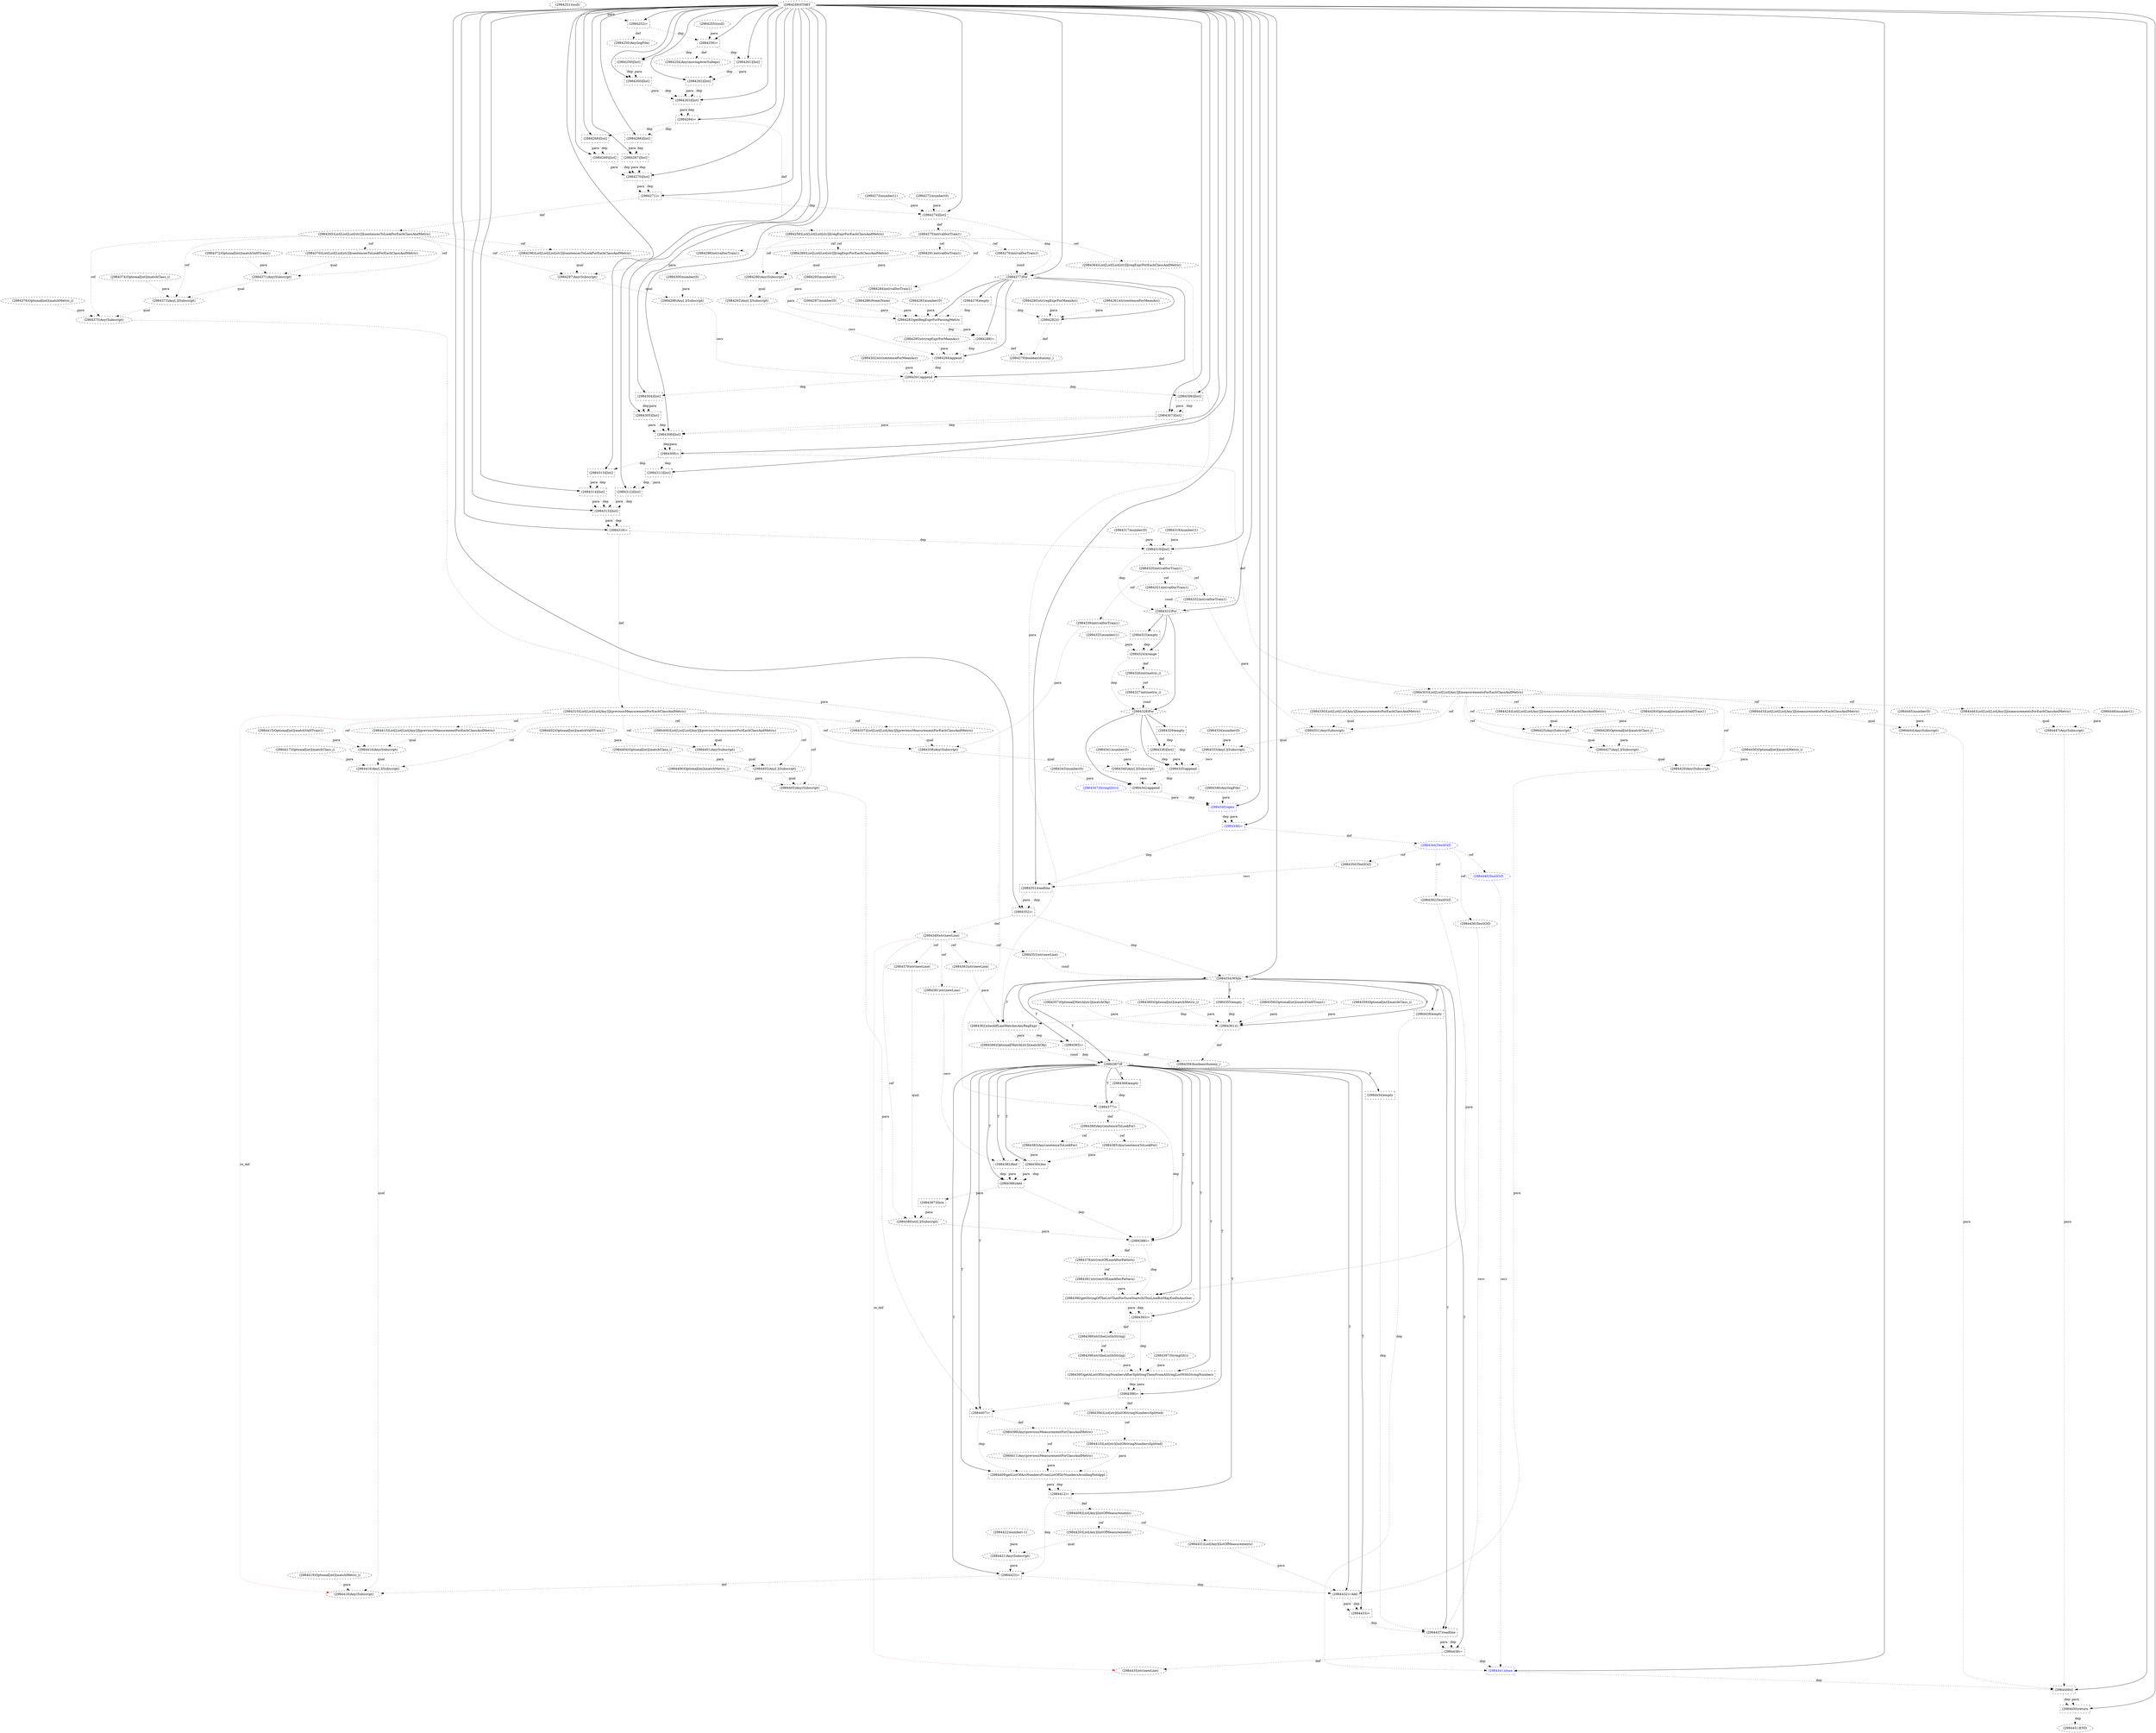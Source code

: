 digraph G {
1 [label="(2984291)int(val0orTrain1)" shape=ellipse style=dashed]
2 [label="(2984301)append" shape=box style=dashed]
3 [label="(2984414)Any(Subscript)" shape=ellipse style=dashed]
4 [label="(2984272)number(0)" shape=ellipse style=dashed]
5 [label="(2984261)[list]" shape=box style=dashed]
6 [label="(2984285)number(0)" shape=ellipse style=dashed]
7 [label="(2984430)Optional[int](matchMetric_i)" shape=ellipse style=dashed]
8 [label="(2984417)Optional[int](matchClass_i)" shape=ellipse style=dashed]
9 [label="(2984364)List[List[List[str]]](regExprForEachClassAndMetric)" shape=ellipse style=dashed]
10 [label="(2984422)number(-1)" shape=ellipse style=dashed]
11 [label="(2984411)Any(previousMeasurementForClassAndMetric)" shape=ellipse style=dashed]
12 [label="(2984335)append" shape=box style=dashed]
13 [label="(2984402)Optional[int](matchVal0Train1)" shape=ellipse style=dashed]
14 [label="(2984277)For" shape=diamond style=dashed]
15 [label="(2984297)Any(Subscript)" shape=ellipse style=dashed]
16 [label="(2984322)For" shape=diamond style=dashed]
17 [label="(2984390)getStringOfTheListThatForSureStartsInThisLineButMayEndInAnother" shape=box style=dashed]
18 [label="(2984352)=" shape=box style=dashed]
19 [label="(2984444)Any(Subscript)" shape=ellipse style=dashed]
20 [label="(2984398)=" shape=box style=dashed]
21 [label="(2984289)List[List[List[str]]](regExprForEachClassAndMetric)" shape=ellipse style=dashed]
22 [label="(2984299)Any[.](Subscript)" shape=ellipse style=dashed]
23 [label="(2984312)[list]" shape=box style=dashed]
24 [label="(2984345)open" shape=box style=dashed color=blue fontcolor=blue]
25 [label="(2984263)[list]" shape=box style=dashed]
26 [label="(2984384)len" shape=box style=dashed]
27 [label="(2984400)List[List[List[Any]]](previousMeasurementForEachClassAndMetric)" shape=ellipse style=dashed]
28 [label="(2984251)(null)" shape=ellipse style=dashed]
29 [label="(2984270)[list]" shape=box style=dashed]
30 [label="(2984256)=" shape=box style=dashed]
31 [label="(2984386)Add" shape=box style=dashed]
32 [label="(2984399)Any(previousMeasurementForClassAndMetric)" shape=ellipse style=dashed]
33 [label="(2984309)=" shape=box style=dashed]
34 [label="(2984328)For" shape=diamond style=dashed]
35 [label="(2984379)str(newLine)" shape=ellipse style=dashed]
36 [label="(2984349)str(newLine)" shape=ellipse style=dashed]
37 [label="(2984375)Any(Subscript)" shape=ellipse style=dashed]
38 [label="(2984274)[list]" shape=box style=dashed]
39 [label="(2984372)Optional[int](matchVal0Train1)" shape=ellipse style=dashed]
40 [label="(2984397)String(lit())" shape=ellipse style=dashed]
41 [label="(2984371)Any(Subscript)" shape=ellipse style=dashed]
42 [label="(2984427)Any[.](Subscript)" shape=ellipse style=dashed]
43 [label="(2984440)TextIO(f)" shape=ellipse style=dashed color=blue fontcolor=blue]
44 [label="(2984333)Any[.](Subscript)" shape=ellipse style=dashed]
45 [label="(2984343)number(0)" shape=ellipse style=dashed]
46 [label="(2984445)number(0)" shape=ellipse style=dashed]
47 [label="(2984355)empty" shape=box style=dashed]
48 [label="(2984366)Optional[Match[str]](matchObj)" shape=ellipse style=dashed]
49 [label="(2984347)String(lit(r))" shape=ellipse style=dashed color=blue fontcolor=blue]
50 [label="(2984292)Any[.](Subscript)" shape=ellipse style=dashed]
51 [label="(2984376)Optional[int](matchMetric_i)" shape=ellipse style=dashed]
52 [label="(2984300)number(0)" shape=ellipse style=dashed]
53 [label="(2984286)None(None)" shape=ellipse style=dashed]
54 [label="(2984415)Optional[int](matchVal0Train1)" shape=ellipse style=dashed]
55 [label="(2984360)Optional[int](matchMetric_i)" shape=ellipse style=dashed]
56 [label="(2984252)=" shape=box style=dashed]
57 [label="(2984342)append" shape=box style=dashed]
58 [label="(2984325)number(1)" shape=ellipse style=dashed]
59 [label="(2984358)Optional[int](matchVal0Train1)" shape=ellipse style=dashed]
60 [label="(2984315)[list]" shape=box style=dashed]
61 [label="(2984280)str(regExprForMeanAcc)" shape=ellipse style=dashed]
62 [label="(2984336)[list]" shape=box style=dashed]
63 [label="(2984370)List[List[List[str]]](sentencesToLookForEachClassAndMetric)" shape=ellipse style=dashed]
64 [label="(2984389)str(theListInString)" shape=ellipse style=dashed]
65 [label="(2984296)List[List[List[str]]](sentencesToLookForEachClassAndMetric)" shape=ellipse style=dashed]
66 [label="(2984416)Any[.](Subscript)" shape=ellipse style=dashed]
67 [label="(2984308)[list]" shape=box style=dashed]
68 [label="(2984316)=" shape=box style=dashed]
69 [label="(2984392)TextIO(f)" shape=ellipse style=dashed]
70 [label="(2984408)List[Any](listOfMeasurements)" shape=ellipse style=dashed]
71 [label="(2984319)[list]" shape=box style=dashed]
72 [label="(2984258)List[List[List[str]]](regExprForEachClassAndMetric)" shape=ellipse style=dashed]
73 [label="(2984276)int(val0orTrain1)" shape=ellipse style=dashed]
74 [label="(2984365)=" shape=box style=dashed]
75 [label="(2984359)Optional[int](matchClass_i)" shape=ellipse style=dashed]
76 [label="(2984432)=Add" shape=box style=dashed]
77 [label="(2984269)[list]" shape=box style=dashed]
78 [label="(2984281)str(sentenceForMeanAcc)" shape=ellipse style=dashed]
79 [label="(2984310)List[List[List[Any]]](previousMeasurementForEachClassAndMetric)" shape=ellipse style=dashed]
80 [label="(2984361)()" shape=box style=dashed]
81 [label="(2984341)number(0)" shape=ellipse style=dashed]
82 [label="(2984278)empty" shape=box style=dashed]
83 [label="(2984288)=" shape=box style=dashed]
84 [label="(2984373)Any[.](Subscript)" shape=ellipse style=dashed]
85 [label="(2984260)[list]" shape=box style=dashed]
86 [label="(2984367)If" shape=diamond style=dashed]
87 [label="(2984405)Any(Subscript)" shape=ellipse style=dashed]
88 [label="(2984381)str(newLine)" shape=ellipse style=dashed]
89 [label="(2984436)TextIO(f)" shape=ellipse style=dashed]
90 [label="(2984413)List[List[List[Any]]](previousMeasurementForEachClassAndMetric)" shape=ellipse style=dashed]
91 [label="(2984337)List[List[List[Any]]](previousMeasurementForEachClassAndMetric)" shape=ellipse style=dashed]
92 [label="(2984323)empty" shape=box style=dashed]
93 [label="(2984287)number(0)" shape=ellipse style=dashed]
94 [label="(2984326)int(metric_i)" shape=ellipse style=dashed]
95 [label="(2984425)Any(Subscript)" shape=ellipse style=dashed]
96 [label="(2984302)str(sentenceForMeanAcc)" shape=ellipse style=dashed]
97 [label="(2984331)Any(Subscript)" shape=ellipse style=dashed]
98 [label="(2984385)Any(sentenceToLookFor)" shape=ellipse style=dashed]
99 [label="(2984438)=" shape=box style=dashed]
100 [label="(2984250)Any(logFile)" shape=ellipse style=dashed]
101 [label="(2984298)int(val0orTrain1)" shape=ellipse style=dashed]
102 [label="(2984268)[list]" shape=box style=dashed]
103 [label="(2984401)Any(Subscript)" shape=ellipse style=dashed]
104 [label="(2984267)[list]" shape=box style=dashed]
105 [label="(2984428)Optional[int](matchClass_i)" shape=ellipse style=dashed]
106 [label="(2984282)()" shape=box style=dashed]
107 [label="(2984391)str(restOfLineAfterPattern)" shape=ellipse style=dashed]
108 [label="(2984262)[list]" shape=box style=dashed]
109 [label="(2984295)str(regExprForMeanAcc)" shape=ellipse style=dashed]
110 [label="(2984441)close" shape=box style=dashed color=blue fontcolor=blue]
111 [label="(2984348)=" shape=box style=dashed color=blue fontcolor=blue]
112 [label="(2984396)str(theListInString)" shape=ellipse style=dashed]
113 [label="(2984393)=" shape=box style=dashed]
114 [label="(2984304)[list]" shape=box style=dashed]
115 [label="(2984306)[list]" shape=box style=dashed]
116 [label="(2984266)[list]" shape=box style=dashed]
117 [label="(2984275)int(val0orTrain1)" shape=ellipse style=dashed]
118 [label="(2984353)str(newLine)" shape=ellipse style=dashed]
119 [label="(2984377)=" shape=box style=dashed]
120 [label="(2984317)number(0)" shape=ellipse style=dashed]
121 [label="(2984420)List[Any](listOfMeasurements)" shape=ellipse style=dashed]
122 [label="(2984327)int(metric_i)" shape=ellipse style=dashed]
123 [label="(2984426)Optional[int](matchVal0Train1)" shape=ellipse style=dashed]
124 [label="(2984265)List[List[List[str]]](sentencesToLookForEachClassAndMetric)" shape=ellipse style=dashed]
125 [label="(2984314)[list]" shape=box style=dashed]
126 [label="(2984357)Optional[Match[str]](matchObj)" shape=ellipse style=dashed]
127 [label="(2984362)checkIfLineMatchesAnyRegExpr" shape=box style=dashed]
128 [label="(2984421)Any(Subscript)" shape=ellipse style=dashed]
129 [label="(2984271)=" shape=box style=dashed]
130 [label="(2984334)number(0)" shape=ellipse style=dashed]
131 [label="(2984382)find" shape=box style=dashed]
132 [label="(2984383)Any(sentenceToLookFor)" shape=ellipse style=dashed]
133 [label="(2984254)Any(movingAverSubeps)" shape=ellipse style=dashed]
134 [label="(2984404)Optional[int](matchClass_i)" shape=ellipse style=dashed]
135 [label="(2984279)boolean(dummy_)" shape=ellipse style=dashed]
136 [label="(2984394)List[str](listOfstringNumbersSplitted)" shape=ellipse style=dashed]
137 [label="(2984406)Optional[int](matchMetric_i)" shape=ellipse style=dashed]
138 [label="(2984338)Any(Subscript)" shape=ellipse style=dashed]
139 [label="(2984305)[list]" shape=box style=dashed]
140 [label="(2984380)str[.](Subscript)" shape=ellipse style=dashed]
141 [label="(2984264)=" shape=box style=dashed]
142 [label="(2984424)List[List[List[Any]]](measurementsForEachClassAndMetric)" shape=ellipse style=dashed]
143 [label="(2984410)List[str](listOfstringNumbersSplitted)" shape=ellipse style=dashed]
144 [label="(2984447)Any(Subscript)" shape=ellipse style=dashed]
145 [label="(2984356)boolean(dummy_)" shape=ellipse style=dashed]
146 [label="(2984330)List[List[List[Any]]](measurementsForEachClassAndMetric)" shape=ellipse style=dashed]
147 [label="(2984318)number(1)" shape=ellipse style=dashed]
148 [label="(2984374)Optional[int](matchClass_i)" shape=ellipse style=dashed]
149 [label="(2984387)Slice" shape=box style=dashed]
150 [label="(2984434)empty" shape=box style=dashed]
151 [label="(2984293)number(0)" shape=ellipse style=dashed]
152 [label="(2984437)readline" shape=box style=dashed]
153 [label="(2984443)List[List[List[Any]]](measurementsForEachClassAndMetric)" shape=ellipse style=dashed]
154 [label="(2984449)()" shape=box style=dashed]
155 [label="(2984395)getAListOfStringNumbersAfterSplittingThemFromAStringListWithStringNumbers" shape=box style=dashed]
156 [label="(2984313)[list]" shape=box style=dashed]
157 [label="(2984419)Optional[int](matchMetric_i)" shape=ellipse style=dashed]
158 [label="(2984290)Any(Subscript)" shape=ellipse style=dashed]
159 [label="(2984354)While" shape=diamond style=dashed]
160 [label="(2984403)Any[.](Subscript)" shape=ellipse style=dashed]
161 [label="(2984433)=" shape=box style=dashed]
162 [label="(2984435)str(newLine)" shape=ellipse style=dashed]
163 [label="(2984332)int(val0orTrain1)" shape=ellipse style=dashed]
164 [label="(2984339)int(val0orTrain1)" shape=ellipse style=dashed]
165 [label="(2984351)readline" shape=box style=dashed]
166 [label="(2984412)=" shape=box style=dashed]
167 [label="(2984446)List[List[List[Any]]](measurementsForEachClassAndMetric)" shape=ellipse style=dashed]
168 [label="(2984284)int(val0orTrain1)" shape=ellipse style=dashed]
169 [label="(2984448)number(1)" shape=ellipse style=dashed]
170 [label="(2984450)return" shape=box style=dashed]
171 [label="(2984431)List[Any](listOfMeasurements)" shape=ellipse style=dashed]
172 [label="(2984350)TextIO(f)" shape=ellipse style=dashed]
173 [label="(2984346)Any(logFile)" shape=ellipse style=dashed]
174 [label="(2984321)int(val0orTrain1)" shape=ellipse style=dashed]
175 [label="(2984388)=" shape=box style=dashed]
176 [label="(2984423)=" shape=box style=dashed]
177 [label="(2984283)getRegExprForParsingMetric" shape=box style=dashed]
178 [label="(2984303)List[List[List[Any]]](measurementsForEachClassAndMetric)" shape=ellipse style=dashed]
179 [label="(2984273)number(1)" shape=ellipse style=dashed]
180 [label="(2984344)TextIO(f)" shape=ellipse style=dashed color=blue fontcolor=blue]
181 [label="(2984255)(null)" shape=ellipse style=dashed]
182 [label="(2984307)[list]" shape=box style=dashed]
183 [label="(2984259)[list]" shape=box style=dashed]
184 [label="(2984368)empty" shape=box style=dashed]
185 [label="(2984294)append" shape=box style=dashed]
186 [label="(2984324)xrange" shape=box style=dashed]
187 [label="(2984409)getListOfAccNumbersFromListOfStrNumbersAvoidingNotAppl" shape=box style=dashed]
188 [label="(2984329)empty" shape=box style=dashed]
189 [label="(2984451)END" style=dashed]
190 [label="(2984439)empty" shape=box style=dashed]
191 [label="(2984369)Any(sentenceToLookFor)" shape=ellipse style=dashed]
192 [label="(2984418)Any(Subscript)" shape=ellipse style=dashed]
193 [label="(2984340)Any[.](Subscript)" shape=ellipse style=dashed]
194 [label="(2984249)START" style=dashed]
195 [label="(2984311)[list]" shape=box style=dashed]
196 [label="(2984320)int(val0orTrain1)" shape=ellipse style=dashed]
197 [label="(2984378)str(restOfLineAfterPattern)" shape=ellipse style=dashed]
198 [label="(2984363)str(newLine)" shape=ellipse style=dashed]
199 [label="(2984429)Any(Subscript)" shape=ellipse style=dashed]
200 [label="(2984407)=" shape=box style=dashed]
117 -> 1 [label="ref" style=dotted];
14 -> 2 [label="" style=solid];
22 -> 2 [label="recv" style=dotted];
96 -> 2 [label="para" style=dotted];
185 -> 2 [label="dep" style=dotted];
90 -> 3 [label="qual" style=dotted];
54 -> 3 [label="para" style=dotted];
79 -> 3 [label="ref" style=dotted];
194 -> 5 [label="" style=solid];
30 -> 5 [label="dep" style=dotted];
72 -> 9 [label="ref" style=dotted];
32 -> 11 [label="ref" style=dotted];
34 -> 12 [label="" style=solid];
44 -> 12 [label="recv" style=dotted];
62 -> 12 [label="dep" style=dotted];
62 -> 12 [label="para" style=dotted];
188 -> 12 [label="dep" style=dotted];
194 -> 14 [label="" style=solid];
38 -> 14 [label="dep" style=dotted];
73 -> 14 [label="cond" style=dotted];
65 -> 15 [label="qual" style=dotted];
101 -> 15 [label="para" style=dotted];
124 -> 15 [label="ref" style=dotted];
194 -> 16 [label="" style=solid];
71 -> 16 [label="dep" style=dotted];
174 -> 16 [label="cond" style=dotted];
86 -> 17 [label="T"];
107 -> 17 [label="para" style=dotted];
69 -> 17 [label="para" style=dotted];
175 -> 17 [label="dep" style=dotted];
194 -> 18 [label="" style=solid];
165 -> 18 [label="dep" style=dotted];
165 -> 18 [label="para" style=dotted];
153 -> 19 [label="qual" style=dotted];
46 -> 19 [label="para" style=dotted];
86 -> 20 [label="T"];
155 -> 20 [label="dep" style=dotted];
155 -> 20 [label="para" style=dotted];
72 -> 21 [label="ref" style=dotted];
15 -> 22 [label="qual" style=dotted];
52 -> 22 [label="para" style=dotted];
194 -> 23 [label="" style=solid];
195 -> 23 [label="dep" style=dotted];
195 -> 23 [label="para" style=dotted];
194 -> 24 [label="" style=solid];
173 -> 24 [label="para" style=dotted];
49 -> 24 [label="para" style=dotted];
57 -> 24 [label="dep" style=dotted];
194 -> 25 [label="" style=solid];
85 -> 25 [label="dep" style=dotted];
85 -> 25 [label="para" style=dotted];
108 -> 25 [label="dep" style=dotted];
108 -> 25 [label="para" style=dotted];
86 -> 26 [label="T"];
98 -> 26 [label="para" style=dotted];
79 -> 27 [label="ref" style=dotted];
194 -> 29 [label="" style=solid];
104 -> 29 [label="dep" style=dotted];
104 -> 29 [label="para" style=dotted];
77 -> 29 [label="dep" style=dotted];
77 -> 29 [label="para" style=dotted];
194 -> 30 [label="" style=solid];
181 -> 30 [label="para" style=dotted];
56 -> 30 [label="dep" style=dotted];
86 -> 31 [label="T"];
131 -> 31 [label="dep" style=dotted];
131 -> 31 [label="para" style=dotted];
26 -> 31 [label="dep" style=dotted];
26 -> 31 [label="para" style=dotted];
200 -> 32 [label="def" style=dotted];
194 -> 33 [label="" style=solid];
67 -> 33 [label="dep" style=dotted];
67 -> 33 [label="para" style=dotted];
16 -> 34 [label="" style=solid];
186 -> 34 [label="dep" style=dotted];
122 -> 34 [label="cond" style=dotted];
36 -> 35 [label="ref" style=dotted];
18 -> 36 [label="def" style=dotted];
84 -> 37 [label="qual" style=dotted];
51 -> 37 [label="para" style=dotted];
124 -> 37 [label="ref" style=dotted];
194 -> 38 [label="" style=solid];
4 -> 38 [label="para" style=dotted];
179 -> 38 [label="para" style=dotted];
129 -> 38 [label="dep" style=dotted];
63 -> 41 [label="qual" style=dotted];
39 -> 41 [label="para" style=dotted];
124 -> 41 [label="ref" style=dotted];
95 -> 42 [label="qual" style=dotted];
105 -> 42 [label="para" style=dotted];
178 -> 42 [label="ref" style=dotted];
180 -> 43 [label="ref" style=dotted];
97 -> 44 [label="qual" style=dotted];
130 -> 44 [label="para" style=dotted];
159 -> 47 [label="T"];
158 -> 50 [label="qual" style=dotted];
151 -> 50 [label="para" style=dotted];
194 -> 56 [label="" style=solid];
28 -> 56 [label="para" style=dotted];
34 -> 57 [label="" style=solid];
193 -> 57 [label="recv" style=dotted];
45 -> 57 [label="para" style=dotted];
12 -> 57 [label="dep" style=dotted];
194 -> 60 [label="" style=solid];
23 -> 60 [label="dep" style=dotted];
23 -> 60 [label="para" style=dotted];
125 -> 60 [label="dep" style=dotted];
125 -> 60 [label="para" style=dotted];
34 -> 62 [label="" style=solid];
188 -> 62 [label="dep" style=dotted];
124 -> 63 [label="ref" style=dotted];
113 -> 64 [label="def" style=dotted];
124 -> 65 [label="ref" style=dotted];
3 -> 66 [label="qual" style=dotted];
8 -> 66 [label="para" style=dotted];
79 -> 66 [label="ref" style=dotted];
194 -> 67 [label="" style=solid];
139 -> 67 [label="dep" style=dotted];
139 -> 67 [label="para" style=dotted];
182 -> 67 [label="dep" style=dotted];
182 -> 67 [label="para" style=dotted];
194 -> 68 [label="" style=solid];
60 -> 68 [label="dep" style=dotted];
60 -> 68 [label="para" style=dotted];
180 -> 69 [label="ref" style=dotted];
166 -> 70 [label="def" style=dotted];
194 -> 71 [label="" style=solid];
120 -> 71 [label="para" style=dotted];
147 -> 71 [label="para" style=dotted];
68 -> 71 [label="dep" style=dotted];
141 -> 72 [label="def" style=dotted];
117 -> 73 [label="ref" style=dotted];
159 -> 74 [label="T"];
127 -> 74 [label="dep" style=dotted];
127 -> 74 [label="para" style=dotted];
86 -> 76 [label="T"];
199 -> 76 [label="para" style=dotted];
171 -> 76 [label="para" style=dotted];
176 -> 76 [label="dep" style=dotted];
194 -> 77 [label="" style=solid];
102 -> 77 [label="dep" style=dotted];
102 -> 77 [label="para" style=dotted];
68 -> 79 [label="def" style=dotted];
159 -> 80 [label="T"];
126 -> 80 [label="para" style=dotted];
59 -> 80 [label="para" style=dotted];
75 -> 80 [label="para" style=dotted];
55 -> 80 [label="para" style=dotted];
47 -> 80 [label="dep" style=dotted];
14 -> 82 [label="" style=solid];
14 -> 83 [label="" style=solid];
177 -> 83 [label="dep" style=dotted];
177 -> 83 [label="para" style=dotted];
41 -> 84 [label="qual" style=dotted];
148 -> 84 [label="para" style=dotted];
124 -> 84 [label="ref" style=dotted];
194 -> 85 [label="" style=solid];
183 -> 85 [label="dep" style=dotted];
183 -> 85 [label="para" style=dotted];
159 -> 86 [label="T"];
48 -> 86 [label="cond" style=dotted];
74 -> 86 [label="dep" style=dotted];
160 -> 87 [label="qual" style=dotted];
137 -> 87 [label="para" style=dotted];
79 -> 87 [label="ref" style=dotted];
36 -> 88 [label="ref" style=dotted];
180 -> 89 [label="ref" style=dotted];
79 -> 90 [label="ref" style=dotted];
79 -> 91 [label="ref" style=dotted];
16 -> 92 [label="" style=solid];
186 -> 94 [label="def" style=dotted];
142 -> 95 [label="qual" style=dotted];
123 -> 95 [label="para" style=dotted];
178 -> 95 [label="ref" style=dotted];
146 -> 97 [label="qual" style=dotted];
163 -> 97 [label="para" style=dotted];
178 -> 97 [label="ref" style=dotted];
191 -> 98 [label="ref" style=dotted];
159 -> 99 [label="T"];
152 -> 99 [label="dep" style=dotted];
152 -> 99 [label="para" style=dotted];
56 -> 100 [label="def" style=dotted];
117 -> 101 [label="ref" style=dotted];
194 -> 102 [label="" style=solid];
141 -> 102 [label="dep" style=dotted];
27 -> 103 [label="qual" style=dotted];
13 -> 103 [label="para" style=dotted];
79 -> 103 [label="ref" style=dotted];
194 -> 104 [label="" style=solid];
116 -> 104 [label="dep" style=dotted];
116 -> 104 [label="para" style=dotted];
14 -> 106 [label="" style=solid];
61 -> 106 [label="para" style=dotted];
78 -> 106 [label="para" style=dotted];
82 -> 106 [label="dep" style=dotted];
197 -> 107 [label="ref" style=dotted];
194 -> 108 [label="" style=solid];
5 -> 108 [label="dep" style=dotted];
5 -> 108 [label="para" style=dotted];
194 -> 110 [label="" style=solid];
43 -> 110 [label="recv" style=dotted];
99 -> 110 [label="dep" style=dotted];
190 -> 110 [label="dep" style=dotted];
194 -> 111 [label="" style=solid];
24 -> 111 [label="dep" style=dotted];
24 -> 111 [label="para" style=dotted];
64 -> 112 [label="ref" style=dotted];
86 -> 113 [label="T"];
17 -> 113 [label="dep" style=dotted];
17 -> 113 [label="para" style=dotted];
194 -> 114 [label="" style=solid];
2 -> 114 [label="dep" style=dotted];
194 -> 115 [label="" style=solid];
2 -> 115 [label="dep" style=dotted];
194 -> 116 [label="" style=solid];
141 -> 116 [label="dep" style=dotted];
38 -> 117 [label="def" style=dotted];
36 -> 118 [label="ref" style=dotted];
86 -> 119 [label="T"];
37 -> 119 [label="para" style=dotted];
184 -> 119 [label="dep" style=dotted];
70 -> 121 [label="ref" style=dotted];
94 -> 122 [label="ref" style=dotted];
129 -> 124 [label="def" style=dotted];
194 -> 125 [label="" style=solid];
156 -> 125 [label="dep" style=dotted];
156 -> 125 [label="para" style=dotted];
159 -> 127 [label="T"];
198 -> 127 [label="para" style=dotted];
9 -> 127 [label="para" style=dotted];
47 -> 127 [label="dep" style=dotted];
121 -> 128 [label="qual" style=dotted];
10 -> 128 [label="para" style=dotted];
194 -> 129 [label="" style=solid];
29 -> 129 [label="dep" style=dotted];
29 -> 129 [label="para" style=dotted];
86 -> 131 [label="T"];
88 -> 131 [label="recv" style=dotted];
132 -> 131 [label="para" style=dotted];
191 -> 132 [label="ref" style=dotted];
30 -> 133 [label="def" style=dotted];
106 -> 135 [label="def" style=dotted];
83 -> 135 [label="def" style=dotted];
20 -> 136 [label="def" style=dotted];
91 -> 138 [label="qual" style=dotted];
164 -> 138 [label="para" style=dotted];
79 -> 138 [label="ref" style=dotted];
194 -> 139 [label="" style=solid];
114 -> 139 [label="dep" style=dotted];
114 -> 139 [label="para" style=dotted];
35 -> 140 [label="qual" style=dotted];
149 -> 140 [label="para" style=dotted];
36 -> 140 [label="ref" style=dotted];
194 -> 141 [label="" style=solid];
25 -> 141 [label="dep" style=dotted];
25 -> 141 [label="para" style=dotted];
178 -> 142 [label="ref" style=dotted];
136 -> 143 [label="ref" style=dotted];
167 -> 144 [label="qual" style=dotted];
169 -> 144 [label="para" style=dotted];
80 -> 145 [label="def" style=dotted];
74 -> 145 [label="def" style=dotted];
178 -> 146 [label="ref" style=dotted];
31 -> 149 [label="para" style=dotted];
86 -> 150 [label="F"];
159 -> 152 [label="T"];
89 -> 152 [label="recv" style=dotted];
150 -> 152 [label="dep" style=dotted];
161 -> 152 [label="dep" style=dotted];
178 -> 153 [label="ref" style=dotted];
194 -> 154 [label="" style=solid];
19 -> 154 [label="para" style=dotted];
144 -> 154 [label="para" style=dotted];
110 -> 154 [label="dep" style=dotted];
86 -> 155 [label="T"];
112 -> 155 [label="para" style=dotted];
40 -> 155 [label="para" style=dotted];
113 -> 155 [label="dep" style=dotted];
194 -> 156 [label="" style=solid];
33 -> 156 [label="dep" style=dotted];
21 -> 158 [label="qual" style=dotted];
1 -> 158 [label="para" style=dotted];
72 -> 158 [label="ref" style=dotted];
194 -> 159 [label="" style=solid];
118 -> 159 [label="cond" style=dotted];
18 -> 159 [label="dep" style=dotted];
103 -> 160 [label="qual" style=dotted];
134 -> 160 [label="para" style=dotted];
79 -> 160 [label="ref" style=dotted];
86 -> 161 [label="T"];
76 -> 161 [label="dep" style=dotted];
76 -> 161 [label="para" style=dotted];
99 -> 162 [label="def" style=dotted];
36 -> 162 [label="re_def" style=dotted color=red];
196 -> 163 [label="ref" style=dotted];
196 -> 164 [label="ref" style=dotted];
194 -> 165 [label="" style=solid];
172 -> 165 [label="recv" style=dotted];
111 -> 165 [label="dep" style=dotted];
86 -> 166 [label="T"];
187 -> 166 [label="dep" style=dotted];
187 -> 166 [label="para" style=dotted];
178 -> 167 [label="ref" style=dotted];
117 -> 168 [label="ref" style=dotted];
194 -> 170 [label="" style=solid];
154 -> 170 [label="dep" style=dotted];
154 -> 170 [label="para" style=dotted];
70 -> 171 [label="ref" style=dotted];
180 -> 172 [label="ref" style=dotted];
196 -> 174 [label="ref" style=dotted];
86 -> 175 [label="T"];
31 -> 175 [label="dep" style=dotted];
140 -> 175 [label="para" style=dotted];
119 -> 175 [label="dep" style=dotted];
86 -> 176 [label="T"];
128 -> 176 [label="para" style=dotted];
166 -> 176 [label="dep" style=dotted];
14 -> 177 [label="" style=solid];
168 -> 177 [label="para" style=dotted];
6 -> 177 [label="para" style=dotted];
53 -> 177 [label="para" style=dotted];
93 -> 177 [label="para" style=dotted];
82 -> 177 [label="dep" style=dotted];
33 -> 178 [label="def" style=dotted];
111 -> 180 [label="def" style=dotted];
194 -> 182 [label="" style=solid];
115 -> 182 [label="dep" style=dotted];
115 -> 182 [label="para" style=dotted];
194 -> 183 [label="" style=solid];
30 -> 183 [label="dep" style=dotted];
86 -> 184 [label="T"];
14 -> 185 [label="" style=solid];
50 -> 185 [label="recv" style=dotted];
109 -> 185 [label="para" style=dotted];
83 -> 185 [label="dep" style=dotted];
16 -> 186 [label="" style=solid];
58 -> 186 [label="para" style=dotted];
92 -> 186 [label="dep" style=dotted];
86 -> 187 [label="T"];
143 -> 187 [label="para" style=dotted];
11 -> 187 [label="para" style=dotted];
200 -> 187 [label="dep" style=dotted];
34 -> 188 [label="" style=solid];
170 -> 189 [label="dep" style=dotted];
159 -> 190 [label="F"];
119 -> 191 [label="def" style=dotted];
66 -> 192 [label="qual" style=dotted];
157 -> 192 [label="para" style=dotted];
176 -> 192 [label="def" style=dotted];
79 -> 192 [label="re_def" style=dotted color=red];
138 -> 193 [label="qual" style=dotted];
81 -> 193 [label="para" style=dotted];
194 -> 195 [label="" style=solid];
33 -> 195 [label="dep" style=dotted];
71 -> 196 [label="def" style=dotted];
175 -> 197 [label="def" style=dotted];
36 -> 198 [label="ref" style=dotted];
42 -> 199 [label="qual" style=dotted];
7 -> 199 [label="para" style=dotted];
178 -> 199 [label="ref" style=dotted];
86 -> 200 [label="T"];
87 -> 200 [label="para" style=dotted];
20 -> 200 [label="dep" style=dotted];
}